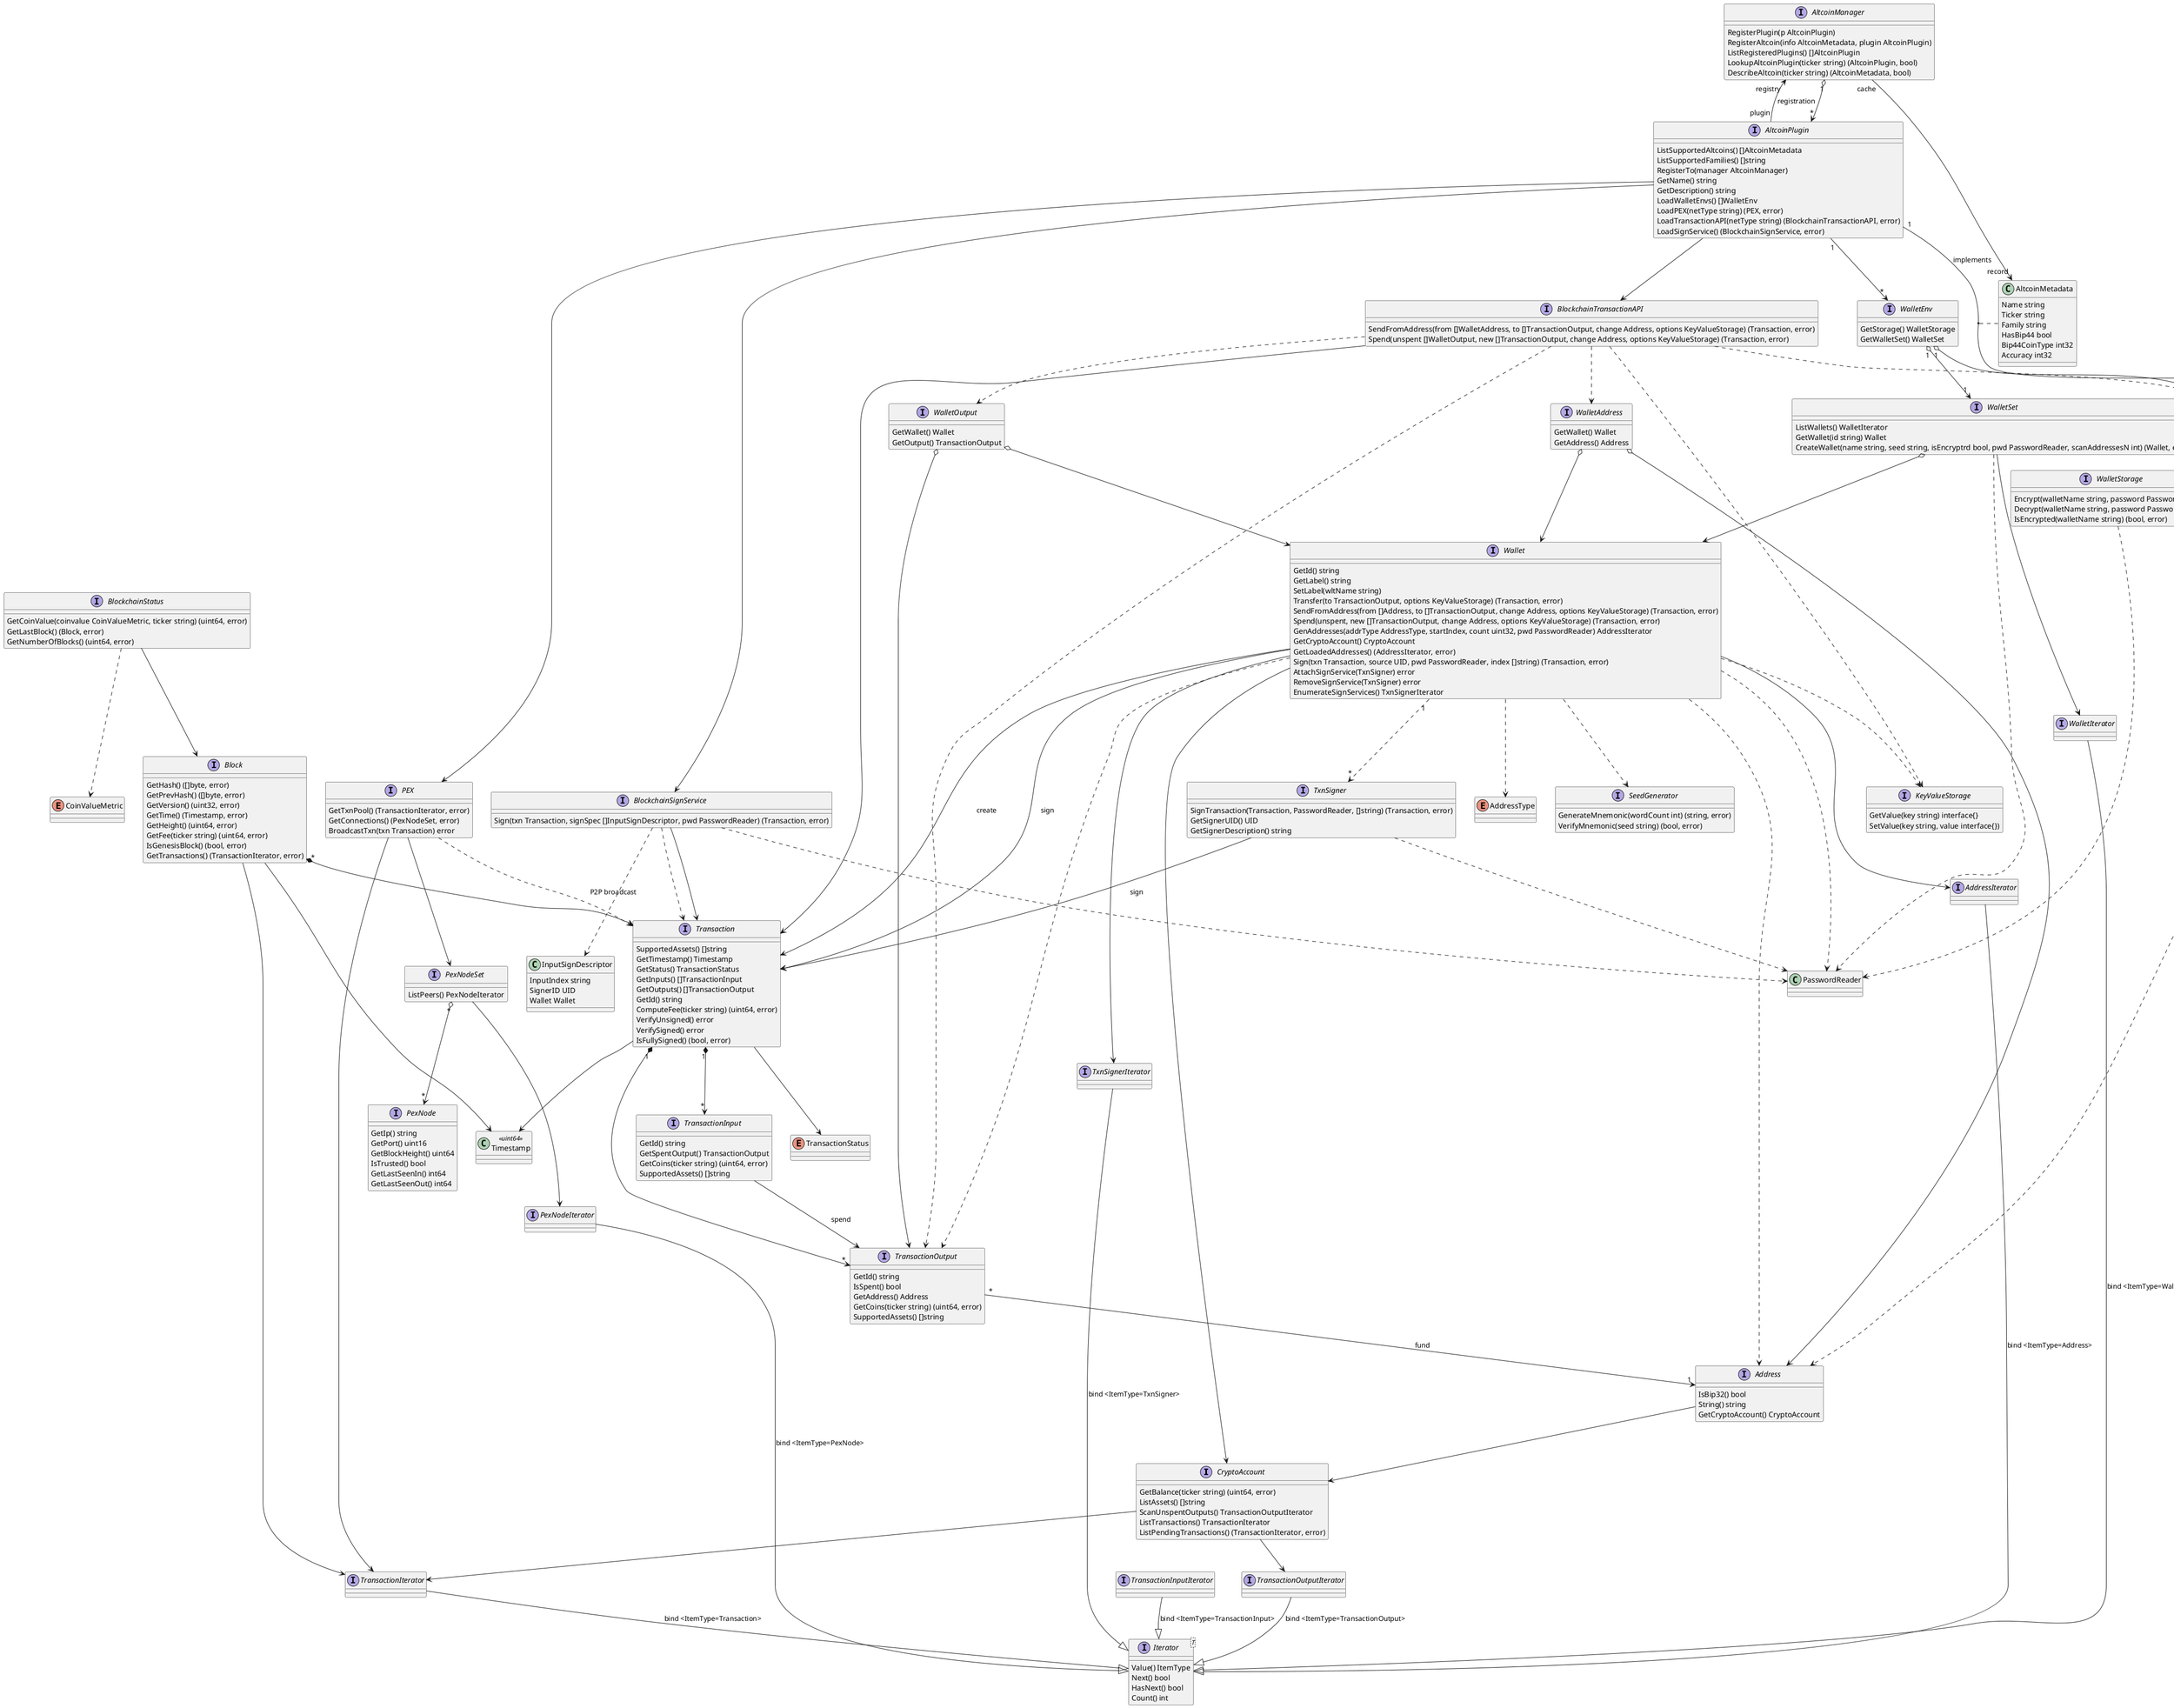 
@startuml
skinparam ClassBorderColor<< CryptoCurrencyToken >> Black
skinparam ClassBackgroundColor<< CryptoCurrencyToken >> White


interface CryptoAccount
interface Address
interface Iterator<T>
interface AddressIterator
interface TxnSigner
interface TxnSignerIterator
class Timestamp <<uint64>>
enum TransactionStatus
interface Transaction
interface TransactionIterator
interface TransactionInput
interface TransactionInputIterator
interface TransactionOutput
interface TransactionOutputIterator
interface Block
interface AltcoinPlugin
interface AltcoinManager
enum CoinValueMetric
interface BlockchainStatus
interface PEX
interface PexNodeIterator
interface PexNodeSet
interface PexNode
interface KeyValueStorage
interface WalletSet
interface WalletStorage
interface WalletIterator
enum AddressType
interface Wallet
interface SeedGenerator
interface WalletEnv
interface BlockchainTransactionAPI
interface BlockchainSignService
interface WalletOutput
interface WalletAddress

TxnSignerIterator --|> Iterator : bind <ItemType=TxnSigner>
AddressIterator --|> Iterator : bind <ItemType=Address>
TransactionInputIterator --|> Iterator : bind <ItemType=TransactionInput>
TransactionOutputIterator --|> Iterator : bind <ItemType=TransactionOutput>
TransactionIterator --|> Iterator : bind <ItemType=Transaction>
PexNodeIterator --|> Iterator : bind <ItemType=PexNode>
WalletIterator --|> Iterator : bind <ItemType=Wallet>

class AltcoinMetadata {
	Name string
	Ticker string
	Family string
	HasBip44 bool
	Bip44CoinType int32
	Accuracy int32
}

class InputSignDescriptor {
	InputIndex string
	SignerID UID
	Wallet Wallet
}

CryptoAccount : GetBalance(ticker string) (uint64, error)
CryptoAccount : ListAssets() []string
CryptoAccount : ScanUnspentOutputs() TransactionOutputIterator
CryptoAccount : ListTransactions() TransactionIterator
CryptoAccount : ListPendingTransactions() (TransactionIterator, error)

CryptoAccount --> TransactionOutputIterator
CryptoAccount --> TransactionIterator

Address : IsBip32() bool
Address : String() string
Address : GetCryptoAccount() CryptoAccount

Address --> CryptoAccount

TxnSigner : SignTransaction(Transaction, PasswordReader, []string) (Transaction, error)
TxnSigner : GetSignerUID() UID
TxnSigner : GetSignerDescription() string

TxnSigner --> Transaction : sign
TxnSigner ..> PasswordReader

Iterator : Value() ItemType
Iterator : Next() bool
Iterator : HasNext() bool
Iterator : Count() int

Transaction : SupportedAssets() []string
Transaction : GetTimestamp() Timestamp
Transaction : GetStatus() TransactionStatus
Transaction : GetInputs() []TransactionInput
Transaction : GetOutputs() []TransactionOutput
Transaction : GetId() string
Transaction : ComputeFee(ticker string) (uint64, error)
Transaction : VerifyUnsigned() error
Transaction : VerifySigned() error
Transaction : IsFullySigned() (bool, error)

Transaction --> Timestamp
Transaction --> TransactionStatus
Transaction "1" *--> "*" TransactionInput
Transaction "1" *--> "*" TransactionOutput

TransactionInput : GetId() string
TransactionInput : GetSpentOutput() TransactionOutput
TransactionInput : GetCoins(ticker string) (uint64, error)
TransactionInput : SupportedAssets() []string

TransactionInput --> TransactionOutput : spend

TransactionOutput : GetId() string
TransactionOutput : IsSpent() bool
TransactionOutput : GetAddress() Address
TransactionOutput : GetCoins(ticker string) (uint64, error)
TransactionOutput : SupportedAssets() []string

TransactionOutput "*" --> "1" Address : fund

Block : GetHash() ([]byte, error)
Block : GetPrevHash() ([]byte, error)
Block : GetVersion() (uint32, error)
Block : GetTime() (Timestamp, error)
Block : GetHeight() (uint64, error)
Block : GetFee(ticker string) (uint64, error)
Block : IsGenesisBlock() (bool, error)
Block : GetTransactions() (TransactionIterator, error)

Block "*" *--> Transaction
Block --> Timestamp
Block --> TransactionIterator

AltcoinPlugin : ListSupportedAltcoins() []AltcoinMetadata
AltcoinPlugin : ListSupportedFamilies() []string
AltcoinPlugin : RegisterTo(manager AltcoinManager)
AltcoinPlugin : GetName() string
AltcoinPlugin : GetDescription() string
AltcoinPlugin : LoadWalletEnvs() []WalletEnv
AltcoinPlugin : LoadPEX(netType string) (PEX, error)
AltcoinPlugin : LoadTransactionAPI(netType string) (BlockchainTransactionAPI, error)
AltcoinPlugin : LoadSignService() (BlockchainSignService, error)

class CryptoCurrencyToken

AltcoinPlugin "1" -- "*" CryptoCurrencyToken : implements
AltcoinManager "registry" <-- "plugin" AltcoinPlugin : registration
AltcoinPlugin "1" --> "*" WalletEnv
AltcoinPlugin --> PEX
AltcoinPlugin --> BlockchainTransactionAPI
AltcoinPlugin --> BlockchainSignService

(AltcoinPlugin, CryptoCurrencyToken) .. AltcoinMetadata

AltcoinManager : RegisterPlugin(p AltcoinPlugin)
AltcoinManager : RegisterAltcoin(info AltcoinMetadata, plugin AltcoinPlugin)
AltcoinManager : ListRegisteredPlugins() []AltcoinPlugin
AltcoinManager : LookupAltcoinPlugin(ticker string) (AltcoinPlugin, bool)
AltcoinManager : DescribeAltcoin(ticker string) (AltcoinMetadata, bool)

AltcoinManager "1" o--> "*" AltcoinPlugin
AltcoinManager "cache" --> "record" AltcoinMetadata

BlockchainStatus : GetCoinValue(coinvalue CoinValueMetric, ticker string) (uint64, error)
BlockchainStatus : GetLastBlock() (Block, error)
BlockchainStatus : GetNumberOfBlocks() (uint64, error)

BlockchainStatus --> Block
BlockchainStatus ..> CoinValueMetric

PEX : GetTxnPool() (TransactionIterator, error)
PEX : GetConnections() (PexNodeSet, error)
PEX : BroadcastTxn(txn Transaction) error

PEX --> TransactionIterator
PEX --> PexNodeSet
PEX ..> Transaction : P2P broadcast

PexNodeSet : ListPeers() PexNodeIterator

PexNodeSet --> PexNodeIterator
PexNodeSet "*" o--> "*" PexNode

PexNode : GetIp() string
PexNode : GetPort() uint16
PexNode : GetBlockHeight() uint64
PexNode : IsTrusted() bool
PexNode : GetLastSeenIn() int64
PexNode : GetLastSeenOut() int64

KeyValueStorage : GetValue(key string) interface{}
KeyValueStorage : SetValue(key string, value interface{})

WalletSet : ListWallets() WalletIterator
WalletSet : GetWallet(id string) Wallet
WalletSet : CreateWallet(name string, seed string, isEncryptrd bool, pwd PasswordReader, scanAddressesN int) (Wallet, error)

WalletSet --> WalletIterator
WalletSet o--> Wallet
WalletSet ..> PasswordReader

WalletStorage : Encrypt(walletName string, password PasswordReader)
WalletStorage : Decrypt(walletName string, password PasswordReader)
WalletStorage : IsEncrypted(walletName string) (bool, error)

WalletStorage ..> PasswordReader

Wallet : GetId() string
Wallet : GetLabel() string
Wallet : SetLabel(wltName string)
Wallet : Transfer(to TransactionOutput, options KeyValueStorage) (Transaction, error)
Wallet : SendFromAddress(from []Address, to []TransactionOutput, change Address, options KeyValueStorage) (Transaction, error)
Wallet : Spend(unspent, new []TransactionOutput, change Address, options KeyValueStorage) (Transaction, error)
Wallet : GenAddresses(addrType AddressType, startIndex, count uint32, pwd PasswordReader) AddressIterator
Wallet : GetCryptoAccount() CryptoAccount
Wallet : GetLoadedAddresses() (AddressIterator, error)
Wallet : Sign(txn Transaction, source UID, pwd PasswordReader, index []string) (Transaction, error)
Wallet : AttachSignService(TxnSigner) error
Wallet : RemoveSignService(TxnSigner) error
Wallet : EnumerateSignServices() TxnSignerIterator

Wallet ..> PasswordReader
Wallet ..> KeyValueStorage
Wallet ..> TransactionOutput
Wallet --> Transaction : create
Wallet --> Transaction : sign
Wallet "1" ..> "*" TxnSigner
Wallet ..> Address
Wallet ..> AddressType
Wallet --> AddressIterator
Wallet --> TxnSignerIterator
Wallet --> CryptoAccount

SeedGenerator : GenerateMnemonic(wordCount int) (string, error)
SeedGenerator : VerifyMnemonic(seed string) (bool, error)

Wallet ..> SeedGenerator

WalletEnv : GetStorage() WalletStorage
WalletEnv : GetWalletSet() WalletSet

WalletEnv "1" o--> "1" WalletStorage
WalletEnv "1" o--> "1" WalletSet

BlockchainTransactionAPI : SendFromAddress(from []WalletAddress, to []TransactionOutput, change Address, options KeyValueStorage) (Transaction, error)
BlockchainTransactionAPI : Spend(unspent []WalletOutput, new []TransactionOutput, change Address, options KeyValueStorage) (Transaction, error)

BlockchainTransactionAPI ..> WalletAddress
BlockchainTransactionAPI ..> TransactionOutput
BlockchainTransactionAPI ..> WalletOutput
BlockchainTransactionAPI ..> Address
BlockchainTransactionAPI ..> KeyValueStorage
BlockchainTransactionAPI --> Transaction

BlockchainSignService : Sign(txn Transaction, signSpec []InputSignDescriptor, pwd PasswordReader) (Transaction, error)

BlockchainSignService ..> Transaction
BlockchainSignService ..> InputSignDescriptor
BlockchainSignService ..> PasswordReader
BlockchainSignService --> Transaction

WalletOutput : GetWallet() Wallet
WalletOutput : GetOutput() TransactionOutput

WalletOutput o--> Wallet
WalletOutput o--> TransactionOutput

WalletAddress : GetWallet() Wallet
WalletAddress : GetAddress() Address

WalletAddress o--> Wallet
WalletAddress o--> Address

@enduml

